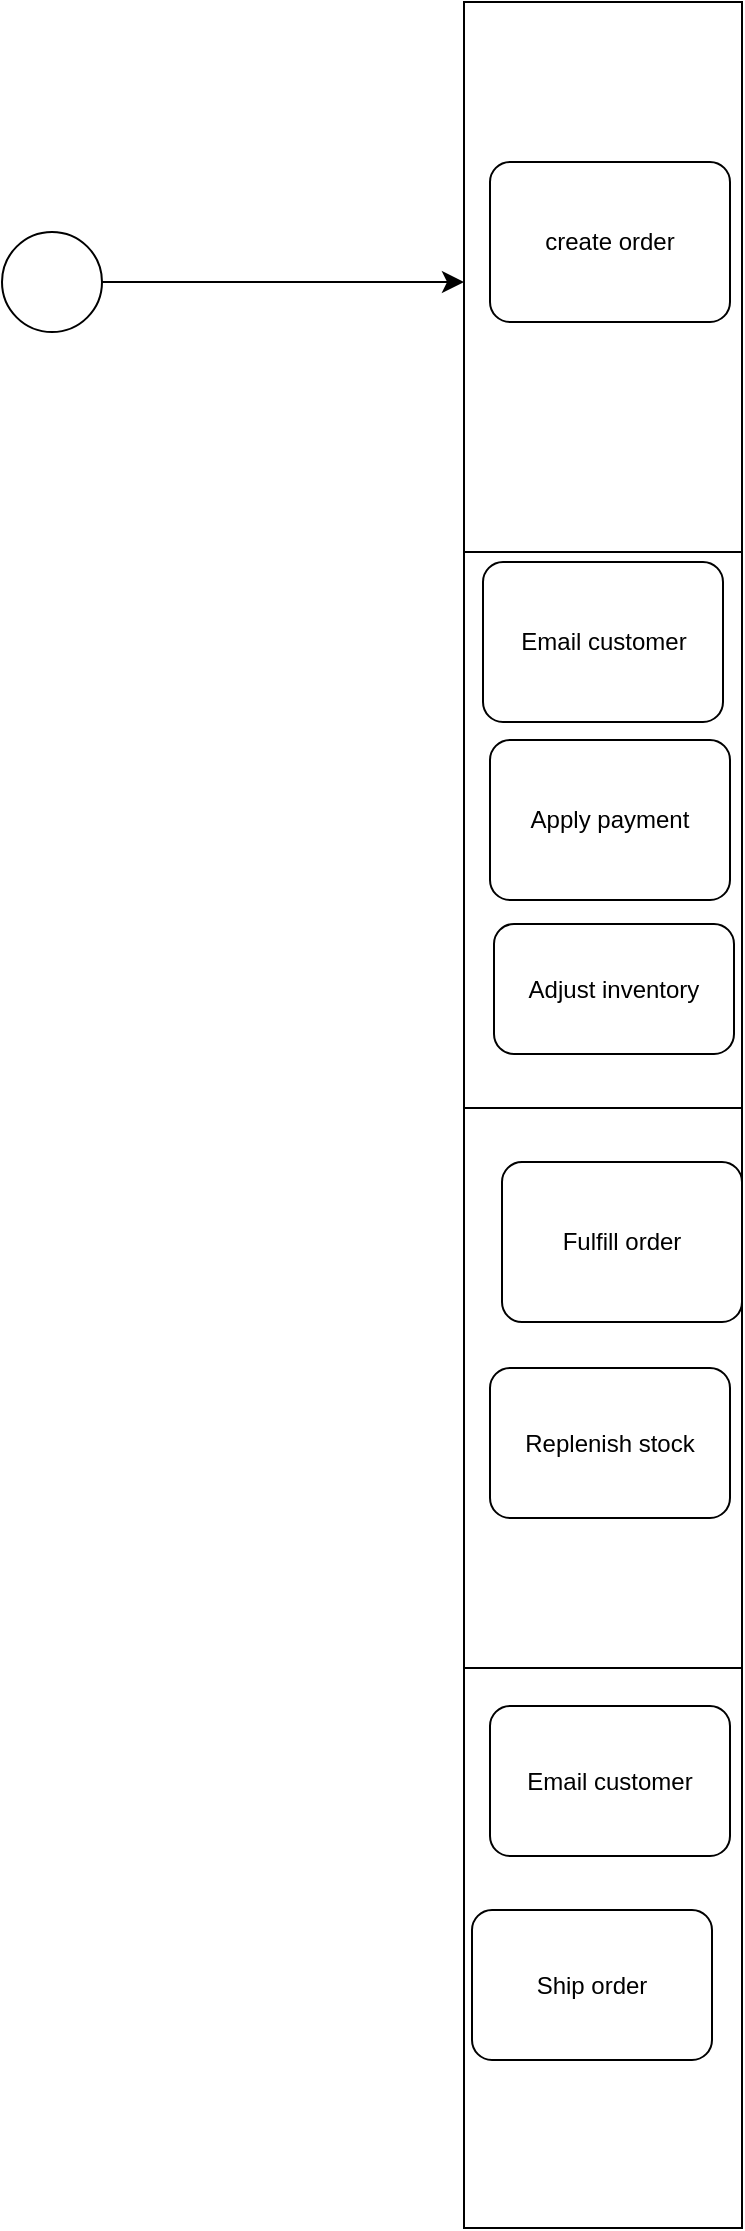 <mxfile version="24.8.4">
  <diagram name="第 1 页" id="Fi_Akajw-ZaFvaNN563m">
    <mxGraphModel dx="1893" dy="1459" grid="0" gridSize="10" guides="1" tooltips="1" connect="1" arrows="1" fold="1" page="0" pageScale="1" pageWidth="827" pageHeight="1169" math="0" shadow="0">
      <root>
        <mxCell id="0" />
        <mxCell id="1" parent="0" />
        <mxCell id="hHMDsNoyJW1rtGwYa4EL-2" value="" style="rounded=0;whiteSpace=wrap;html=1;" vertex="1" parent="1">
          <mxGeometry x="136" y="-117" width="139" height="280" as="geometry" />
        </mxCell>
        <mxCell id="hHMDsNoyJW1rtGwYa4EL-5" style="edgeStyle=none;curved=1;rounded=0;orthogonalLoop=1;jettySize=auto;html=1;entryX=0;entryY=0.5;entryDx=0;entryDy=0;fontSize=12;startSize=8;endSize=8;" edge="1" parent="1" source="hHMDsNoyJW1rtGwYa4EL-3" target="hHMDsNoyJW1rtGwYa4EL-2">
          <mxGeometry relative="1" as="geometry" />
        </mxCell>
        <mxCell id="hHMDsNoyJW1rtGwYa4EL-3" value="" style="points=[[0.145,0.145,0],[0.5,0,0],[0.855,0.145,0],[1,0.5,0],[0.855,0.855,0],[0.5,1,0],[0.145,0.855,0],[0,0.5,0]];shape=mxgraph.bpmn.event;html=1;verticalLabelPosition=bottom;labelBackgroundColor=#ffffff;verticalAlign=top;align=center;perimeter=ellipsePerimeter;outlineConnect=0;aspect=fixed;outline=standard;symbol=general;" vertex="1" parent="1">
          <mxGeometry x="-95" y="-2" width="50" height="50" as="geometry" />
        </mxCell>
        <mxCell id="hHMDsNoyJW1rtGwYa4EL-6" value="create order" style="points=[[0.25,0,0],[0.5,0,0],[0.75,0,0],[1,0.25,0],[1,0.5,0],[1,0.75,0],[0.75,1,0],[0.5,1,0],[0.25,1,0],[0,0.75,0],[0,0.5,0],[0,0.25,0]];shape=mxgraph.bpmn.task;whiteSpace=wrap;rectStyle=rounded;size=10;html=1;container=1;expand=0;collapsible=0;taskMarker=abstract;" vertex="1" parent="1">
          <mxGeometry x="149" y="-37" width="120" height="80" as="geometry" />
        </mxCell>
        <mxCell id="hHMDsNoyJW1rtGwYa4EL-7" value="" style="rounded=0;whiteSpace=wrap;html=1;" vertex="1" parent="1">
          <mxGeometry x="136" y="158" width="139" height="280" as="geometry" />
        </mxCell>
        <mxCell id="hHMDsNoyJW1rtGwYa4EL-8" value="" style="rounded=0;whiteSpace=wrap;html=1;" vertex="1" parent="1">
          <mxGeometry x="136" y="436" width="139" height="280" as="geometry" />
        </mxCell>
        <mxCell id="hHMDsNoyJW1rtGwYa4EL-9" value="" style="rounded=0;whiteSpace=wrap;html=1;" vertex="1" parent="1">
          <mxGeometry x="136" y="716" width="139" height="280" as="geometry" />
        </mxCell>
        <mxCell id="hHMDsNoyJW1rtGwYa4EL-10" value="Email customer" style="points=[[0.25,0,0],[0.5,0,0],[0.75,0,0],[1,0.25,0],[1,0.5,0],[1,0.75,0],[0.75,1,0],[0.5,1,0],[0.25,1,0],[0,0.75,0],[0,0.5,0],[0,0.25,0]];shape=mxgraph.bpmn.task;whiteSpace=wrap;rectStyle=rounded;size=10;html=1;container=1;expand=0;collapsible=0;taskMarker=abstract;" vertex="1" parent="1">
          <mxGeometry x="145.5" y="163" width="120" height="80" as="geometry" />
        </mxCell>
        <mxCell id="hHMDsNoyJW1rtGwYa4EL-11" value="Apply payment" style="points=[[0.25,0,0],[0.5,0,0],[0.75,0,0],[1,0.25,0],[1,0.5,0],[1,0.75,0],[0.75,1,0],[0.5,1,0],[0.25,1,0],[0,0.75,0],[0,0.5,0],[0,0.25,0]];shape=mxgraph.bpmn.task;whiteSpace=wrap;rectStyle=rounded;size=10;html=1;container=1;expand=0;collapsible=0;taskMarker=abstract;" vertex="1" parent="1">
          <mxGeometry x="149" y="252" width="120" height="80" as="geometry" />
        </mxCell>
        <mxCell id="hHMDsNoyJW1rtGwYa4EL-12" value="Adjust inventory" style="points=[[0.25,0,0],[0.5,0,0],[0.75,0,0],[1,0.25,0],[1,0.5,0],[1,0.75,0],[0.75,1,0],[0.5,1,0],[0.25,1,0],[0,0.75,0],[0,0.5,0],[0,0.25,0]];shape=mxgraph.bpmn.task;whiteSpace=wrap;rectStyle=rounded;size=10;html=1;container=1;expand=0;collapsible=0;taskMarker=abstract;" vertex="1" parent="1">
          <mxGeometry x="151" y="344" width="120" height="65" as="geometry" />
        </mxCell>
        <mxCell id="hHMDsNoyJW1rtGwYa4EL-13" value="Fulfill order" style="points=[[0.25,0,0],[0.5,0,0],[0.75,0,0],[1,0.25,0],[1,0.5,0],[1,0.75,0],[0.75,1,0],[0.5,1,0],[0.25,1,0],[0,0.75,0],[0,0.5,0],[0,0.25,0]];shape=mxgraph.bpmn.task;whiteSpace=wrap;rectStyle=rounded;size=10;html=1;container=1;expand=0;collapsible=0;taskMarker=abstract;" vertex="1" parent="1">
          <mxGeometry x="155" y="463" width="120" height="80" as="geometry" />
        </mxCell>
        <mxCell id="hHMDsNoyJW1rtGwYa4EL-14" value="Replenish stock" style="points=[[0.25,0,0],[0.5,0,0],[0.75,0,0],[1,0.25,0],[1,0.5,0],[1,0.75,0],[0.75,1,0],[0.5,1,0],[0.25,1,0],[0,0.75,0],[0,0.5,0],[0,0.25,0]];shape=mxgraph.bpmn.task;whiteSpace=wrap;rectStyle=rounded;size=10;html=1;container=1;expand=0;collapsible=0;taskMarker=abstract;" vertex="1" parent="1">
          <mxGeometry x="149" y="566" width="120" height="75" as="geometry" />
        </mxCell>
        <mxCell id="hHMDsNoyJW1rtGwYa4EL-15" value="Email customer" style="points=[[0.25,0,0],[0.5,0,0],[0.75,0,0],[1,0.25,0],[1,0.5,0],[1,0.75,0],[0.75,1,0],[0.5,1,0],[0.25,1,0],[0,0.75,0],[0,0.5,0],[0,0.25,0]];shape=mxgraph.bpmn.task;whiteSpace=wrap;rectStyle=rounded;size=10;html=1;container=1;expand=0;collapsible=0;taskMarker=abstract;" vertex="1" parent="1">
          <mxGeometry x="149" y="735" width="120" height="75" as="geometry" />
        </mxCell>
        <mxCell id="hHMDsNoyJW1rtGwYa4EL-16" value="Ship order" style="points=[[0.25,0,0],[0.5,0,0],[0.75,0,0],[1,0.25,0],[1,0.5,0],[1,0.75,0],[0.75,1,0],[0.5,1,0],[0.25,1,0],[0,0.75,0],[0,0.5,0],[0,0.25,0]];shape=mxgraph.bpmn.task;whiteSpace=wrap;rectStyle=rounded;size=10;html=1;container=1;expand=0;collapsible=0;taskMarker=abstract;" vertex="1" parent="1">
          <mxGeometry x="140" y="837" width="120" height="75" as="geometry" />
        </mxCell>
      </root>
    </mxGraphModel>
  </diagram>
</mxfile>
